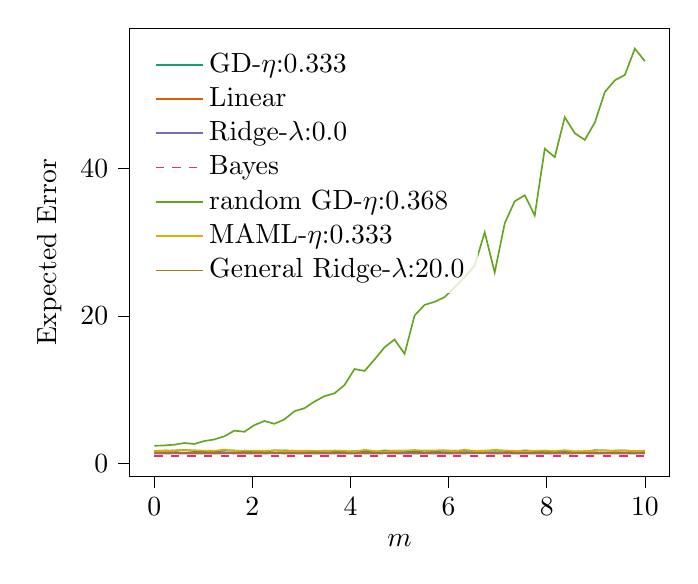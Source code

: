 % This file was created with tikzplotlib v0.10.1.
\begin{tikzpicture}

\definecolor{chocolate217952}{RGB}{217,95,2}
\definecolor{darkcyan27158119}{RGB}{27,158,119}
\definecolor{darkgoldenrod16611829}{RGB}{166,118,29}
\definecolor{darkgray176}{RGB}{176,176,176}
\definecolor{deeppink23141138}{RGB}{231,41,138}
\definecolor{lightslategray117112179}{RGB}{117,112,179}
\definecolor{olivedrab10216630}{RGB}{102,166,30}
\definecolor{orange2301712}{RGB}{230,171,2}

\begin{axis}[
legend cell align={left},
legend style={
  fill opacity=0.8,
  draw opacity=1,
  text opacity=1,
  at={(0.03,0.97)},
  anchor=north west,
  draw=none
},
tick align=outside,
tick pos=left,
x grid style={darkgray176},
xlabel={\(\displaystyle m\)},
xmin=-0.5, xmax=10.5,
xtick style={color=black},
y grid style={darkgray176},
ylabel={Expected Error},
ymin=-1.761, ymax=58.972,
ytick style={color=black}
]
\addplot [semithick, darkcyan27158119]
table {%
0 1.706
0.204 1.76
0.408 1.745
0.612 1.843
0.816 1.686
1.02 1.65
1.224 1.631
1.429 1.763
1.633 1.771
1.837 1.621
2.041 1.636
2.245 1.597
2.449 1.779
2.653 1.775
2.857 1.727
3.061 1.717
3.265 1.692
3.469 1.729
3.673 1.705
3.878 1.619
4.082 1.674
4.286 1.669
4.49 1.581
4.694 1.76
4.898 1.732
5.102 1.723
5.306 1.601
5.51 1.753
5.714 1.667
5.918 1.737
6.122 1.73
6.327 1.722
6.531 1.717
6.735 1.726
6.939 1.718
7.143 1.717
7.347 1.638
7.551 1.782
7.755 1.695
7.959 1.544
8.163 1.632
8.367 1.693
8.571 1.636
8.776 1.607
8.98 1.811
9.184 1.749
9.388 1.755
9.592 1.768
9.796 1.663
10 1.731
};
\addlegendentry{GD-$\eta$:0.333}
\addplot [semithick, chocolate217952]
table {%
0 1.461
0.204 1.492
0.408 1.513
0.612 1.451
0.816 1.466
1.02 1.463
1.224 1.516
1.429 1.486
1.633 1.465
1.837 1.48
2.041 1.477
2.245 1.467
2.449 1.469
2.653 1.484
2.857 1.485
3.061 1.457
3.265 1.432
3.469 1.45
3.673 1.439
3.878 1.47
4.082 1.532
4.286 1.483
4.49 1.453
4.694 1.447
4.898 1.467
5.102 1.451
5.306 1.498
5.51 1.448
5.714 1.512
5.918 1.449
6.122 1.493
6.327 1.483
6.531 1.498
6.735 1.457
6.939 1.437
7.143 1.491
7.347 1.477
7.551 1.477
7.755 1.456
7.959 1.482
8.163 1.456
8.367 1.455
8.571 1.457
8.776 1.454
8.98 1.453
9.184 1.447
9.388 1.468
9.592 1.448
9.796 1.475
10 1.51
};
\addlegendentry{Linear}
\addplot [semithick, lightslategray117112179]
table {%
0 1.461
0.204 1.492
0.408 1.513
0.612 1.451
0.816 1.466
1.02 1.463
1.224 1.516
1.429 1.486
1.633 1.465
1.837 1.48
2.041 1.477
2.245 1.467
2.449 1.469
2.653 1.484
2.857 1.485
3.061 1.457
3.265 1.432
3.469 1.45
3.673 1.439
3.878 1.47
4.082 1.532
4.286 1.483
4.49 1.453
4.694 1.447
4.898 1.467
5.102 1.451
5.306 1.498
5.51 1.448
5.714 1.512
5.918 1.449
6.122 1.493
6.327 1.483
6.531 1.497
6.735 1.457
6.939 1.437
7.143 1.49
7.347 1.477
7.551 1.477
7.755 1.456
7.959 1.482
8.163 1.456
8.367 1.455
8.571 1.457
8.776 1.454
8.98 1.453
9.184 1.447
9.388 1.467
9.592 1.448
9.796 1.475
10 1.51
};
\addlegendentry{Ridge-$\lambda$:0.0}
\addplot [semithick, deeppink23141138, dashed]
table {%
0 1.0
0.204 1.0
0.408 1.0
0.612 1.0
0.816 1.0
1.02 1.0
1.224 1.0
1.429 1.0
1.633 1.0
1.837 1.0
2.041 1.0
2.245 1.0
2.449 1.0
2.653 1.0
2.857 1.0
3.061 1.0
3.265 1.0
3.469 1.0
3.673 1.0
3.878 1.0
4.082 1.0
4.286 1.0
4.49 1.0
4.694 1.0
4.898 1.0
5.102 1.0
5.306 1.0
5.51 1.0
5.714 1.0
5.918 1.0
6.122 1.0
6.327 1.0
6.531 1.0
6.735 1.0
6.939 1.0
7.143 1.0
7.347 1.0
7.551 1.0
7.755 1.0
7.959 1.0
8.163 1.0
8.367 1.0
8.571 1.0
8.776 1.0
8.98 1.0
9.184 1.0
9.388 1.0
9.592 1.0
9.796 1.0
10 1.0
};
\addlegendentry{Bayes}
\addplot [semithick, olivedrab10216630]
table {%
0 2.407
0.204 2.452
0.408 2.557
0.612 2.778
0.816 2.654
1.02 3.051
1.224 3.263
1.429 3.694
1.633 4.458
1.837 4.307
2.041 5.206
2.245 5.767
2.449 5.384
2.653 5.984
2.857 7.089
3.061 7.495
3.265 8.391
3.469 9.132
3.673 9.514
3.878 10.643
4.082 12.805
4.286 12.547
4.49 14.098
4.694 15.75
4.898 16.807
5.102 14.853
5.306 20.067
5.51 21.491
5.714 21.906
5.918 22.54
6.122 23.878
6.327 25.27
6.531 26.815
6.735 31.321
6.939 25.884
7.143 32.546
7.347 35.533
7.551 36.344
7.755 33.616
7.959 42.651
8.163 41.512
8.367 46.925
8.571 44.752
8.776 43.844
8.98 46.206
9.184 50.332
9.388 51.917
9.592 52.645
9.796 56.211
10 54.506
};
\addlegendentry{random GD-$\eta$:0.368}
\addplot [semithick, orange2301712]
table {%
0 1.681
0.204 1.71
0.408 1.782
0.612 1.824
0.816 1.798
1.02 1.746
1.224 1.722
1.429 1.884
1.633 1.711
1.837 1.757
2.041 1.741
2.245 1.707
2.449 1.779
2.653 1.678
2.857 1.707
3.061 1.734
3.265 1.721
3.469 1.711
3.673 1.761
3.878 1.732
4.082 1.587
4.286 1.864
4.49 1.692
4.694 1.637
4.898 1.73
5.102 1.751
5.306 1.832
5.51 1.749
5.714 1.773
5.918 1.82
6.122 1.646
6.327 1.884
6.531 1.693
6.735 1.71
6.939 1.857
7.143 1.779
7.347 1.708
7.551 1.674
7.755 1.721
7.959 1.771
8.163 1.695
8.367 1.813
8.571 1.639
8.776 1.697
8.98 1.704
9.184 1.808
9.388 1.674
9.592 1.769
9.796 1.655
10 1.744
};
\addlegendentry{MAML-$\eta$:0.333}
\addplot [semithick, darkgoldenrod16611829]
table {%
0 1.352
0.204 1.351
0.408 1.378
0.612 1.36
0.816 1.356
1.02 1.371
1.224 1.349
1.429 1.38
1.633 1.369
1.837 1.366
2.041 1.352
2.245 1.361
2.449 1.387
2.653 1.366
2.857 1.347
3.061 1.358
3.265 1.359
3.469 1.371
3.673 1.361
3.878 1.351
4.082 1.355
4.286 1.366
4.49 1.352
4.694 1.376
4.898 1.36
5.102 1.346
5.306 1.366
5.51 1.362
5.714 1.344
5.918 1.354
6.122 1.371
6.327 1.37
6.531 1.379
6.735 1.379
6.939 1.357
7.143 1.348
7.347 1.357
7.551 1.359
7.755 1.364
7.959 1.359
8.163 1.356
8.367 1.343
8.571 1.378
8.776 1.384
8.98 1.351
9.184 1.366
9.388 1.352
9.592 1.348
9.796 1.355
10 1.365
};
\addlegendentry{General Ridge-$\lambda$:20.0}
\end{axis}

\end{tikzpicture}
